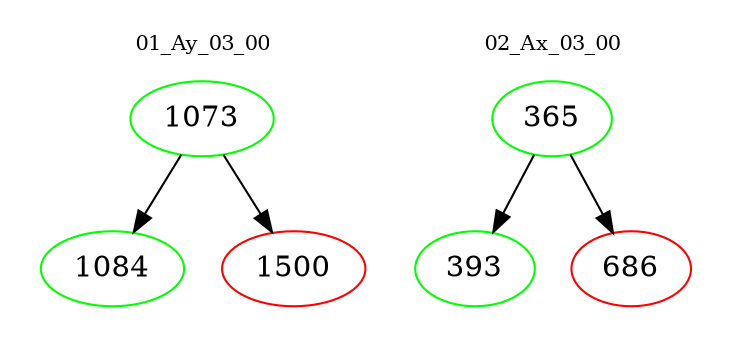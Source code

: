 digraph{
subgraph cluster_0 {
color = white
label = "01_Ay_03_00";
fontsize=10;
T0_1073 [label="1073", color="green"]
T0_1073 -> T0_1084 [color="black"]
T0_1084 [label="1084", color="green"]
T0_1073 -> T0_1500 [color="black"]
T0_1500 [label="1500", color="red"]
}
subgraph cluster_1 {
color = white
label = "02_Ax_03_00";
fontsize=10;
T1_365 [label="365", color="green"]
T1_365 -> T1_393 [color="black"]
T1_393 [label="393", color="green"]
T1_365 -> T1_686 [color="black"]
T1_686 [label="686", color="red"]
}
}
